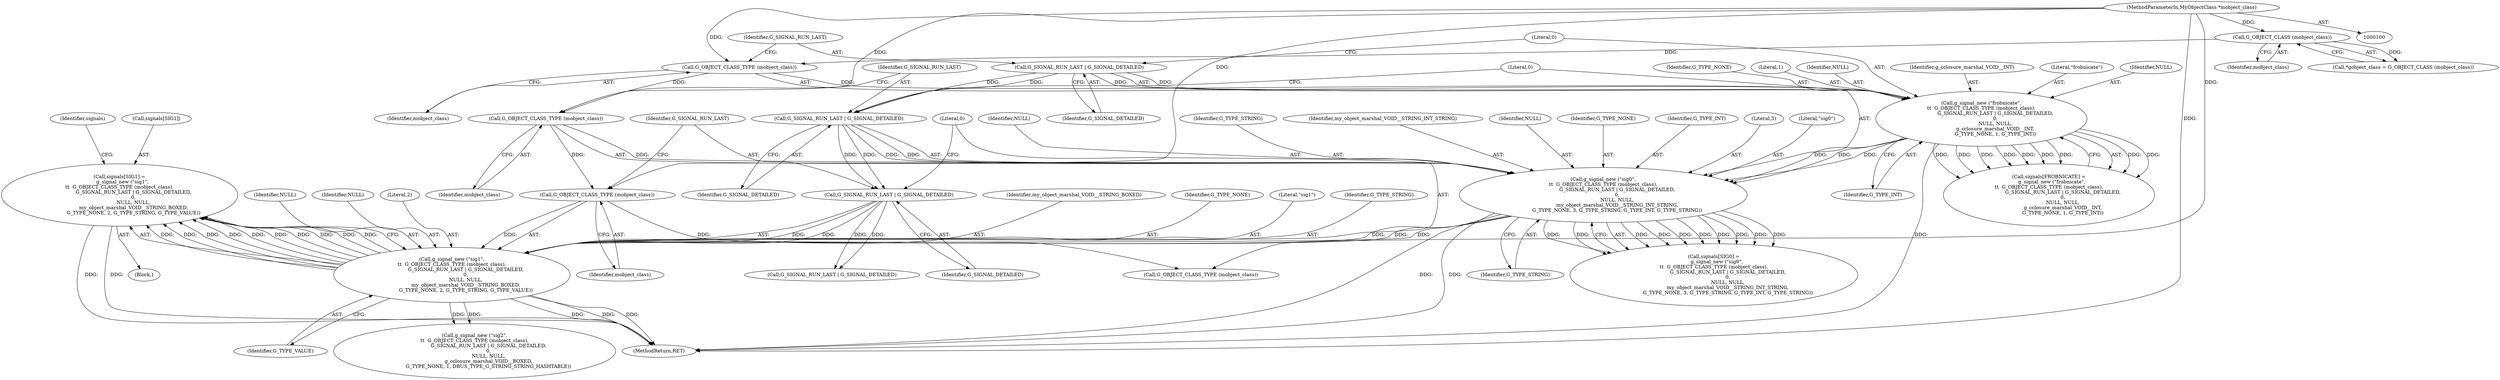 digraph "1_dbus_9a6bce9b615abca6068348c1606ba8eaf13d9ae0_7@API" {
"1000172" [label="(Call,signals[SIG1] =\n    g_signal_new (\"sig1\",\n\t\t  G_OBJECT_CLASS_TYPE (mobject_class),\n                  G_SIGNAL_RUN_LAST | G_SIGNAL_DETAILED,\n                  0,\n                  NULL, NULL,\n                  my_object_marshal_VOID__STRING_BOXED,\n                  G_TYPE_NONE, 2, G_TYPE_STRING, G_TYPE_VALUE))"];
"1000176" [label="(Call,g_signal_new (\"sig1\",\n\t\t  G_OBJECT_CLASS_TYPE (mobject_class),\n                  G_SIGNAL_RUN_LAST | G_SIGNAL_DETAILED,\n                  0,\n                  NULL, NULL,\n                  my_object_marshal_VOID__STRING_BOXED,\n                  G_TYPE_NONE, 2, G_TYPE_STRING, G_TYPE_VALUE))"];
"1000178" [label="(Call,G_OBJECT_CLASS_TYPE (mobject_class))"];
"1000158" [label="(Call,G_OBJECT_CLASS_TYPE (mobject_class))"];
"1000140" [label="(Call,G_OBJECT_CLASS_TYPE (mobject_class))"];
"1000106" [label="(Call,G_OBJECT_CLASS (mobject_class))"];
"1000101" [label="(MethodParameterIn,MyObjectClass *mobject_class)"];
"1000180" [label="(Call,G_SIGNAL_RUN_LAST | G_SIGNAL_DETAILED)"];
"1000160" [label="(Call,G_SIGNAL_RUN_LAST | G_SIGNAL_DETAILED)"];
"1000142" [label="(Call,G_SIGNAL_RUN_LAST | G_SIGNAL_DETAILED)"];
"1000156" [label="(Call,g_signal_new (\"sig0\",\n\t\t  G_OBJECT_CLASS_TYPE (mobject_class),\n                  G_SIGNAL_RUN_LAST | G_SIGNAL_DETAILED,\n                  0,\n                  NULL, NULL,\n                  my_object_marshal_VOID__STRING_INT_STRING,\n                  G_TYPE_NONE, 3, G_TYPE_STRING, G_TYPE_INT, G_TYPE_STRING))"];
"1000138" [label="(Call,g_signal_new (\"frobnicate\",\n\t\t  G_OBJECT_CLASS_TYPE (mobject_class),\n                  G_SIGNAL_RUN_LAST | G_SIGNAL_DETAILED,\n                  0,\n                  NULL, NULL,\n                  g_cclosure_marshal_VOID__INT,\n                  G_TYPE_NONE, 1, G_TYPE_INT))"];
"1000185" [label="(Identifier,NULL)"];
"1000181" [label="(Identifier,G_SIGNAL_RUN_LAST)"];
"1000179" [label="(Identifier,mobject_class)"];
"1000164" [label="(Identifier,NULL)"];
"1000178" [label="(Call,G_OBJECT_CLASS_TYPE (mobject_class))"];
"1000184" [label="(Identifier,NULL)"];
"1000163" [label="(Literal,0)"];
"1000171" [label="(Identifier,G_TYPE_STRING)"];
"1000107" [label="(Identifier,mobject_class)"];
"1000197" [label="(Call,G_OBJECT_CLASS_TYPE (mobject_class))"];
"1000102" [label="(Block,)"];
"1000141" [label="(Identifier,mobject_class)"];
"1000159" [label="(Identifier,mobject_class)"];
"1000138" [label="(Call,g_signal_new (\"frobnicate\",\n\t\t  G_OBJECT_CLASS_TYPE (mobject_class),\n                  G_SIGNAL_RUN_LAST | G_SIGNAL_DETAILED,\n                  0,\n                  NULL, NULL,\n                  g_cclosure_marshal_VOID__INT,\n                  G_TYPE_NONE, 1, G_TYPE_INT))"];
"1000149" [label="(Identifier,G_TYPE_NONE)"];
"1000160" [label="(Call,G_SIGNAL_RUN_LAST | G_SIGNAL_DETAILED)"];
"1000188" [label="(Literal,2)"];
"1000142" [label="(Call,G_SIGNAL_RUN_LAST | G_SIGNAL_DETAILED)"];
"1000183" [label="(Literal,0)"];
"1000180" [label="(Call,G_SIGNAL_RUN_LAST | G_SIGNAL_DETAILED)"];
"1000186" [label="(Identifier,my_object_marshal_VOID__STRING_BOXED)"];
"1000190" [label="(Identifier,G_TYPE_VALUE)"];
"1000187" [label="(Identifier,G_TYPE_NONE)"];
"1000169" [label="(Identifier,G_TYPE_STRING)"];
"1000106" [label="(Call,G_OBJECT_CLASS (mobject_class))"];
"1000134" [label="(Call,signals[FROBNICATE] =\n    g_signal_new (\"frobnicate\",\n\t\t  G_OBJECT_CLASS_TYPE (mobject_class),\n                  G_SIGNAL_RUN_LAST | G_SIGNAL_DETAILED,\n                  0,\n                  NULL, NULL,\n                  g_cclosure_marshal_VOID__INT,\n                  G_TYPE_NONE, 1, G_TYPE_INT))"];
"1000140" [label="(Call,G_OBJECT_CLASS_TYPE (mobject_class))"];
"1000199" [label="(Call,G_SIGNAL_RUN_LAST | G_SIGNAL_DETAILED)"];
"1000158" [label="(Call,G_OBJECT_CLASS_TYPE (mobject_class))"];
"1000156" [label="(Call,g_signal_new (\"sig0\",\n\t\t  G_OBJECT_CLASS_TYPE (mobject_class),\n                  G_SIGNAL_RUN_LAST | G_SIGNAL_DETAILED,\n                  0,\n                  NULL, NULL,\n                  my_object_marshal_VOID__STRING_INT_STRING,\n                  G_TYPE_NONE, 3, G_TYPE_STRING, G_TYPE_INT, G_TYPE_STRING))"];
"1000151" [label="(Identifier,G_TYPE_INT)"];
"1000176" [label="(Call,g_signal_new (\"sig1\",\n\t\t  G_OBJECT_CLASS_TYPE (mobject_class),\n                  G_SIGNAL_RUN_LAST | G_SIGNAL_DETAILED,\n                  0,\n                  NULL, NULL,\n                  my_object_marshal_VOID__STRING_BOXED,\n                  G_TYPE_NONE, 2, G_TYPE_STRING, G_TYPE_VALUE))"];
"1000172" [label="(Call,signals[SIG1] =\n    g_signal_new (\"sig1\",\n\t\t  G_OBJECT_CLASS_TYPE (mobject_class),\n                  G_SIGNAL_RUN_LAST | G_SIGNAL_DETAILED,\n                  0,\n                  NULL, NULL,\n                  my_object_marshal_VOID__STRING_BOXED,\n                  G_TYPE_NONE, 2, G_TYPE_STRING, G_TYPE_VALUE))"];
"1000162" [label="(Identifier,G_SIGNAL_DETAILED)"];
"1000166" [label="(Identifier,my_object_marshal_VOID__STRING_INT_STRING)"];
"1000150" [label="(Literal,1)"];
"1000182" [label="(Identifier,G_SIGNAL_DETAILED)"];
"1000209" [label="(MethodReturn,RET)"];
"1000101" [label="(MethodParameterIn,MyObjectClass *mobject_class)"];
"1000165" [label="(Identifier,NULL)"];
"1000143" [label="(Identifier,G_SIGNAL_RUN_LAST)"];
"1000147" [label="(Identifier,NULL)"];
"1000145" [label="(Literal,0)"];
"1000167" [label="(Identifier,G_TYPE_NONE)"];
"1000170" [label="(Identifier,G_TYPE_INT)"];
"1000193" [label="(Identifier,signals)"];
"1000148" [label="(Identifier,g_cclosure_marshal_VOID__INT)"];
"1000152" [label="(Call,signals[SIG0] =\n    g_signal_new (\"sig0\",\n\t\t  G_OBJECT_CLASS_TYPE (mobject_class),\n                  G_SIGNAL_RUN_LAST | G_SIGNAL_DETAILED,\n                  0,\n                  NULL, NULL,\n                  my_object_marshal_VOID__STRING_INT_STRING,\n                  G_TYPE_NONE, 3, G_TYPE_STRING, G_TYPE_INT, G_TYPE_STRING))"];
"1000173" [label="(Call,signals[SIG1])"];
"1000168" [label="(Literal,3)"];
"1000104" [label="(Call,*gobject_class = G_OBJECT_CLASS (mobject_class))"];
"1000177" [label="(Literal,\"sig1\")"];
"1000157" [label="(Literal,\"sig0\")"];
"1000144" [label="(Identifier,G_SIGNAL_DETAILED)"];
"1000195" [label="(Call,g_signal_new (\"sig2\",\n\t\t  G_OBJECT_CLASS_TYPE (mobject_class),\n                  G_SIGNAL_RUN_LAST | G_SIGNAL_DETAILED,\n                  0,\n                  NULL, NULL,\n                  g_cclosure_marshal_VOID__BOXED,\n                  G_TYPE_NONE, 1, DBUS_TYPE_G_STRING_STRING_HASHTABLE))"];
"1000139" [label="(Literal,\"frobnicate\")"];
"1000189" [label="(Identifier,G_TYPE_STRING)"];
"1000146" [label="(Identifier,NULL)"];
"1000161" [label="(Identifier,G_SIGNAL_RUN_LAST)"];
"1000172" -> "1000102"  [label="AST: "];
"1000172" -> "1000176"  [label="CFG: "];
"1000173" -> "1000172"  [label="AST: "];
"1000176" -> "1000172"  [label="AST: "];
"1000193" -> "1000172"  [label="CFG: "];
"1000172" -> "1000209"  [label="DDG: "];
"1000172" -> "1000209"  [label="DDG: "];
"1000176" -> "1000172"  [label="DDG: "];
"1000176" -> "1000172"  [label="DDG: "];
"1000176" -> "1000172"  [label="DDG: "];
"1000176" -> "1000172"  [label="DDG: "];
"1000176" -> "1000172"  [label="DDG: "];
"1000176" -> "1000172"  [label="DDG: "];
"1000176" -> "1000172"  [label="DDG: "];
"1000176" -> "1000172"  [label="DDG: "];
"1000176" -> "1000172"  [label="DDG: "];
"1000176" -> "1000172"  [label="DDG: "];
"1000176" -> "1000190"  [label="CFG: "];
"1000177" -> "1000176"  [label="AST: "];
"1000178" -> "1000176"  [label="AST: "];
"1000180" -> "1000176"  [label="AST: "];
"1000183" -> "1000176"  [label="AST: "];
"1000184" -> "1000176"  [label="AST: "];
"1000185" -> "1000176"  [label="AST: "];
"1000186" -> "1000176"  [label="AST: "];
"1000187" -> "1000176"  [label="AST: "];
"1000188" -> "1000176"  [label="AST: "];
"1000189" -> "1000176"  [label="AST: "];
"1000190" -> "1000176"  [label="AST: "];
"1000176" -> "1000209"  [label="DDG: "];
"1000176" -> "1000209"  [label="DDG: "];
"1000176" -> "1000209"  [label="DDG: "];
"1000178" -> "1000176"  [label="DDG: "];
"1000180" -> "1000176"  [label="DDG: "];
"1000180" -> "1000176"  [label="DDG: "];
"1000156" -> "1000176"  [label="DDG: "];
"1000156" -> "1000176"  [label="DDG: "];
"1000156" -> "1000176"  [label="DDG: "];
"1000176" -> "1000195"  [label="DDG: "];
"1000176" -> "1000195"  [label="DDG: "];
"1000178" -> "1000179"  [label="CFG: "];
"1000179" -> "1000178"  [label="AST: "];
"1000181" -> "1000178"  [label="CFG: "];
"1000158" -> "1000178"  [label="DDG: "];
"1000101" -> "1000178"  [label="DDG: "];
"1000178" -> "1000197"  [label="DDG: "];
"1000158" -> "1000156"  [label="AST: "];
"1000158" -> "1000159"  [label="CFG: "];
"1000159" -> "1000158"  [label="AST: "];
"1000161" -> "1000158"  [label="CFG: "];
"1000158" -> "1000156"  [label="DDG: "];
"1000140" -> "1000158"  [label="DDG: "];
"1000101" -> "1000158"  [label="DDG: "];
"1000140" -> "1000138"  [label="AST: "];
"1000140" -> "1000141"  [label="CFG: "];
"1000141" -> "1000140"  [label="AST: "];
"1000143" -> "1000140"  [label="CFG: "];
"1000140" -> "1000138"  [label="DDG: "];
"1000106" -> "1000140"  [label="DDG: "];
"1000101" -> "1000140"  [label="DDG: "];
"1000106" -> "1000104"  [label="AST: "];
"1000106" -> "1000107"  [label="CFG: "];
"1000107" -> "1000106"  [label="AST: "];
"1000104" -> "1000106"  [label="CFG: "];
"1000106" -> "1000104"  [label="DDG: "];
"1000101" -> "1000106"  [label="DDG: "];
"1000101" -> "1000100"  [label="AST: "];
"1000101" -> "1000209"  [label="DDG: "];
"1000101" -> "1000197"  [label="DDG: "];
"1000180" -> "1000182"  [label="CFG: "];
"1000181" -> "1000180"  [label="AST: "];
"1000182" -> "1000180"  [label="AST: "];
"1000183" -> "1000180"  [label="CFG: "];
"1000160" -> "1000180"  [label="DDG: "];
"1000160" -> "1000180"  [label="DDG: "];
"1000180" -> "1000199"  [label="DDG: "];
"1000180" -> "1000199"  [label="DDG: "];
"1000160" -> "1000156"  [label="AST: "];
"1000160" -> "1000162"  [label="CFG: "];
"1000161" -> "1000160"  [label="AST: "];
"1000162" -> "1000160"  [label="AST: "];
"1000163" -> "1000160"  [label="CFG: "];
"1000160" -> "1000156"  [label="DDG: "];
"1000160" -> "1000156"  [label="DDG: "];
"1000142" -> "1000160"  [label="DDG: "];
"1000142" -> "1000160"  [label="DDG: "];
"1000142" -> "1000138"  [label="AST: "];
"1000142" -> "1000144"  [label="CFG: "];
"1000143" -> "1000142"  [label="AST: "];
"1000144" -> "1000142"  [label="AST: "];
"1000145" -> "1000142"  [label="CFG: "];
"1000142" -> "1000138"  [label="DDG: "];
"1000142" -> "1000138"  [label="DDG: "];
"1000156" -> "1000152"  [label="AST: "];
"1000156" -> "1000171"  [label="CFG: "];
"1000157" -> "1000156"  [label="AST: "];
"1000163" -> "1000156"  [label="AST: "];
"1000164" -> "1000156"  [label="AST: "];
"1000165" -> "1000156"  [label="AST: "];
"1000166" -> "1000156"  [label="AST: "];
"1000167" -> "1000156"  [label="AST: "];
"1000168" -> "1000156"  [label="AST: "];
"1000169" -> "1000156"  [label="AST: "];
"1000170" -> "1000156"  [label="AST: "];
"1000171" -> "1000156"  [label="AST: "];
"1000152" -> "1000156"  [label="CFG: "];
"1000156" -> "1000209"  [label="DDG: "];
"1000156" -> "1000209"  [label="DDG: "];
"1000156" -> "1000152"  [label="DDG: "];
"1000156" -> "1000152"  [label="DDG: "];
"1000156" -> "1000152"  [label="DDG: "];
"1000156" -> "1000152"  [label="DDG: "];
"1000156" -> "1000152"  [label="DDG: "];
"1000156" -> "1000152"  [label="DDG: "];
"1000156" -> "1000152"  [label="DDG: "];
"1000156" -> "1000152"  [label="DDG: "];
"1000156" -> "1000152"  [label="DDG: "];
"1000156" -> "1000152"  [label="DDG: "];
"1000138" -> "1000156"  [label="DDG: "];
"1000138" -> "1000156"  [label="DDG: "];
"1000138" -> "1000156"  [label="DDG: "];
"1000138" -> "1000134"  [label="AST: "];
"1000138" -> "1000151"  [label="CFG: "];
"1000139" -> "1000138"  [label="AST: "];
"1000145" -> "1000138"  [label="AST: "];
"1000146" -> "1000138"  [label="AST: "];
"1000147" -> "1000138"  [label="AST: "];
"1000148" -> "1000138"  [label="AST: "];
"1000149" -> "1000138"  [label="AST: "];
"1000150" -> "1000138"  [label="AST: "];
"1000151" -> "1000138"  [label="AST: "];
"1000134" -> "1000138"  [label="CFG: "];
"1000138" -> "1000209"  [label="DDG: "];
"1000138" -> "1000134"  [label="DDG: "];
"1000138" -> "1000134"  [label="DDG: "];
"1000138" -> "1000134"  [label="DDG: "];
"1000138" -> "1000134"  [label="DDG: "];
"1000138" -> "1000134"  [label="DDG: "];
"1000138" -> "1000134"  [label="DDG: "];
"1000138" -> "1000134"  [label="DDG: "];
"1000138" -> "1000134"  [label="DDG: "];
"1000138" -> "1000134"  [label="DDG: "];
}
